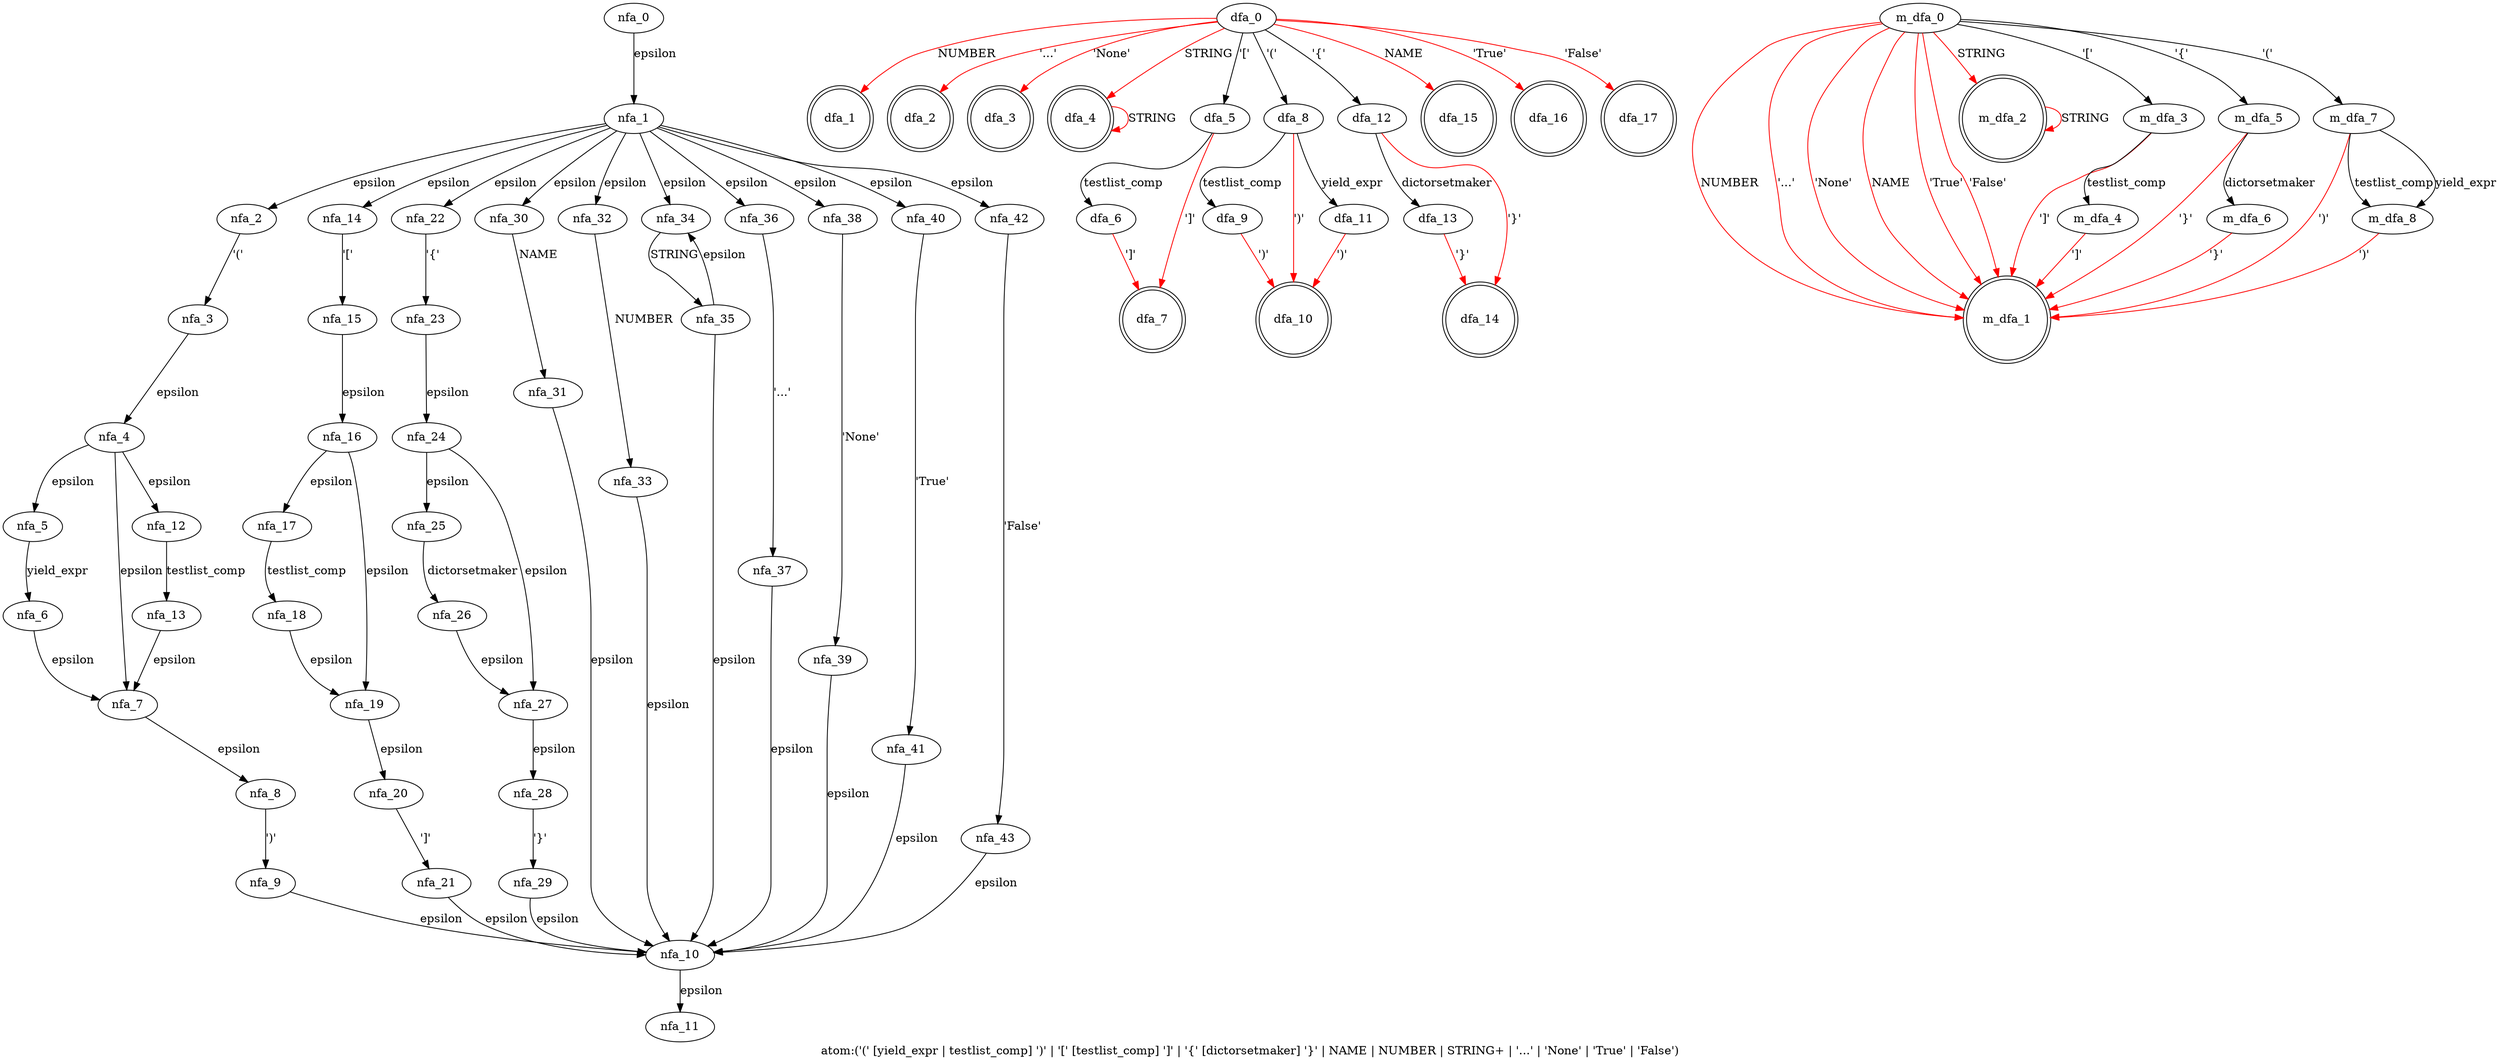digraph atom {
 graph[label="atom:('(' [yield_expr | testlist_comp] ')' | '[' [testlist_comp] ']' | '{' [dictorsetmaker] '}' | NAME | NUMBER | STRING+ | '...' | 'None' | 'True' | 'False')"]
 subgraph atom_nfa {
  nfa_0->nfa_1[label="epsilon"]
  nfa_1->nfa_2[label="epsilon"]
  nfa_2->nfa_3[label="'('"]
  nfa_3->nfa_4[label="epsilon"]
  nfa_4->nfa_5[label="epsilon"]
  nfa_5->nfa_6[label="yield_expr"]
  nfa_6->nfa_7[label="epsilon"]
  nfa_7->nfa_8[label="epsilon"]
  nfa_8->nfa_9[label="')'"]
  nfa_9->nfa_10[label="epsilon"]
  nfa_10->nfa_11[label="epsilon"]
  nfa_4->nfa_12[label="epsilon"]
  nfa_12->nfa_13[label="testlist_comp"]
  nfa_13->nfa_7[label="epsilon"]
  nfa_4->nfa_7[label="epsilon"]
  nfa_1->nfa_14[label="epsilon"]
  nfa_14->nfa_15[label="'['"]
  nfa_15->nfa_16[label="epsilon"]
  nfa_16->nfa_17[label="epsilon"]
  nfa_17->nfa_18[label="testlist_comp"]
  nfa_18->nfa_19[label="epsilon"]
  nfa_19->nfa_20[label="epsilon"]
  nfa_20->nfa_21[label="']'"]
  nfa_21->nfa_10[label="epsilon"]
  nfa_16->nfa_19[label="epsilon"]
  nfa_1->nfa_22[label="epsilon"]
  nfa_22->nfa_23[label="'{'"]
  nfa_23->nfa_24[label="epsilon"]
  nfa_24->nfa_25[label="epsilon"]
  nfa_25->nfa_26[label="dictorsetmaker"]
  nfa_26->nfa_27[label="epsilon"]
  nfa_27->nfa_28[label="epsilon"]
  nfa_28->nfa_29[label="'}'"]
  nfa_29->nfa_10[label="epsilon"]
  nfa_24->nfa_27[label="epsilon"]
  nfa_1->nfa_30[label="epsilon"]
  nfa_30->nfa_31[label="NAME"]
  nfa_31->nfa_10[label="epsilon"]
  nfa_1->nfa_32[label="epsilon"]
  nfa_32->nfa_33[label="NUMBER"]
  nfa_33->nfa_10[label="epsilon"]
  nfa_1->nfa_34[label="epsilon"]
  nfa_34->nfa_35[label="STRING"]
  nfa_35->nfa_34[label="epsilon"]
  nfa_35->nfa_10[label="epsilon"]
  nfa_1->nfa_36[label="epsilon"]
  nfa_36->nfa_37[label="'...'"]
  nfa_37->nfa_10[label="epsilon"]
  nfa_1->nfa_38[label="epsilon"]
  nfa_38->nfa_39[label="'None'"]
  nfa_39->nfa_10[label="epsilon"]
  nfa_1->nfa_40[label="epsilon"]
  nfa_40->nfa_41[label="'True'"]
  nfa_41->nfa_10[label="epsilon"]
  nfa_1->nfa_42[label="epsilon"]
  nfa_42->nfa_43[label="'False'"]
  nfa_43->nfa_10[label="epsilon"]
  }
 subgraph atom_dfa {
  dfa_0->dfa_1[label="NUMBER",color=red]
  dfa_0->dfa_2[label="'...'",color=red]
  dfa_0->dfa_3[label="'None'",color=red]
  dfa_0->dfa_4[label="STRING",color=red]
  dfa_4->dfa_4[label="STRING",color=red]
  dfa_0->dfa_5[label="'['"]
  dfa_5->dfa_6[label="testlist_comp"]
  dfa_6->dfa_7[label="']'",color=red]
  dfa_5->dfa_7[label="']'",color=red]
  dfa_0->dfa_8[label="'('"]
  dfa_8->dfa_9[label="testlist_comp"]
  dfa_9->dfa_10[label="')'",color=red]
  dfa_8->dfa_11[label="yield_expr"]
  dfa_11->dfa_10[label="')'",color=red]
  dfa_8->dfa_10[label="')'",color=red]
  dfa_0->dfa_12[label="'{'"]
  dfa_12->dfa_13[label="dictorsetmaker"]
  dfa_13->dfa_14[label="'}'",color=red]
  dfa_12->dfa_14[label="'}'",color=red]
  dfa_0->dfa_15[label="NAME",color=red]
  dfa_0->dfa_16[label="'True'",color=red]
  dfa_0->dfa_17[label="'False'",color=red]
  dfa_1[shape=doublecircle]
  dfa_2[shape=doublecircle]
  dfa_3[shape=doublecircle]
  dfa_4[shape=doublecircle]
  dfa_7[shape=doublecircle]
  dfa_10[shape=doublecircle]
  dfa_14[shape=doublecircle]
  dfa_15[shape=doublecircle]
  dfa_16[shape=doublecircle]
  dfa_17[shape=doublecircle]
  }
 subgraph atom_m_dfa {
  m_dfa_0->m_dfa_1[label="NUMBER",color=red]
  m_dfa_0->m_dfa_1[label="'...'",color=red]
  m_dfa_0->m_dfa_1[label="'None'",color=red]
  m_dfa_0->m_dfa_1[label="NAME",color=red]
  m_dfa_0->m_dfa_1[label="'True'",color=red]
  m_dfa_0->m_dfa_1[label="'False'",color=red]
  m_dfa_0->m_dfa_2[label="STRING",color=red]
  m_dfa_2->m_dfa_2[label="STRING",color=red]
  m_dfa_0->m_dfa_3[label="'['"]
  m_dfa_3->m_dfa_1[label="']'",color=red]
  m_dfa_3->m_dfa_4[label="testlist_comp"]
  m_dfa_4->m_dfa_1[label="']'",color=red]
  m_dfa_0->m_dfa_5[label="'{'"]
  m_dfa_5->m_dfa_1[label="'}'",color=red]
  m_dfa_5->m_dfa_6[label="dictorsetmaker"]
  m_dfa_6->m_dfa_1[label="'}'",color=red]
  m_dfa_0->m_dfa_7[label="'('"]
  m_dfa_7->m_dfa_1[label="')'",color=red]
  m_dfa_7->m_dfa_8[label="testlist_comp"]
  m_dfa_8->m_dfa_1[label="')'",color=red]
  m_dfa_7->m_dfa_8[label="yield_expr"]
  m_dfa_1[shape=doublecircle]
  m_dfa_2[shape=doublecircle]
  }
}
